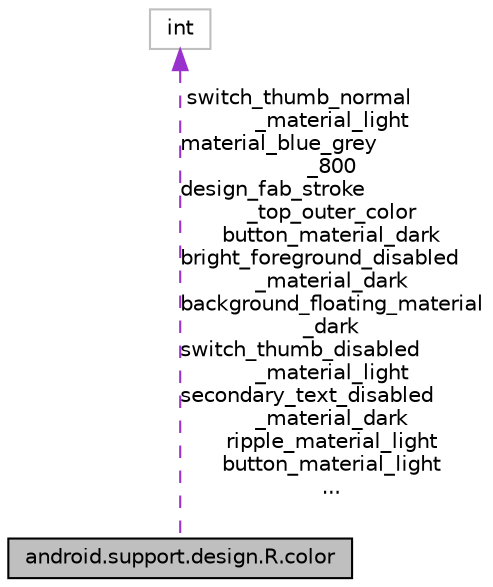 digraph "android.support.design.R.color"
{
 // INTERACTIVE_SVG=YES
 // LATEX_PDF_SIZE
  edge [fontname="Helvetica",fontsize="10",labelfontname="Helvetica",labelfontsize="10"];
  node [fontname="Helvetica",fontsize="10",shape=record];
  Node1 [label="android.support.design.R.color",height=0.2,width=0.4,color="black", fillcolor="grey75", style="filled", fontcolor="black",tooltip=" "];
  Node2 -> Node1 [dir="back",color="darkorchid3",fontsize="10",style="dashed",label=" switch_thumb_normal\l_material_light\nmaterial_blue_grey\l_800\ndesign_fab_stroke\l_top_outer_color\nbutton_material_dark\nbright_foreground_disabled\l_material_dark\nbackground_floating_material\l_dark\nswitch_thumb_disabled\l_material_light\nsecondary_text_disabled\l_material_dark\nripple_material_light\nbutton_material_light\n..." ,fontname="Helvetica"];
  Node2 [label="int",height=0.2,width=0.4,color="grey75", fillcolor="white", style="filled",tooltip=" "];
}
